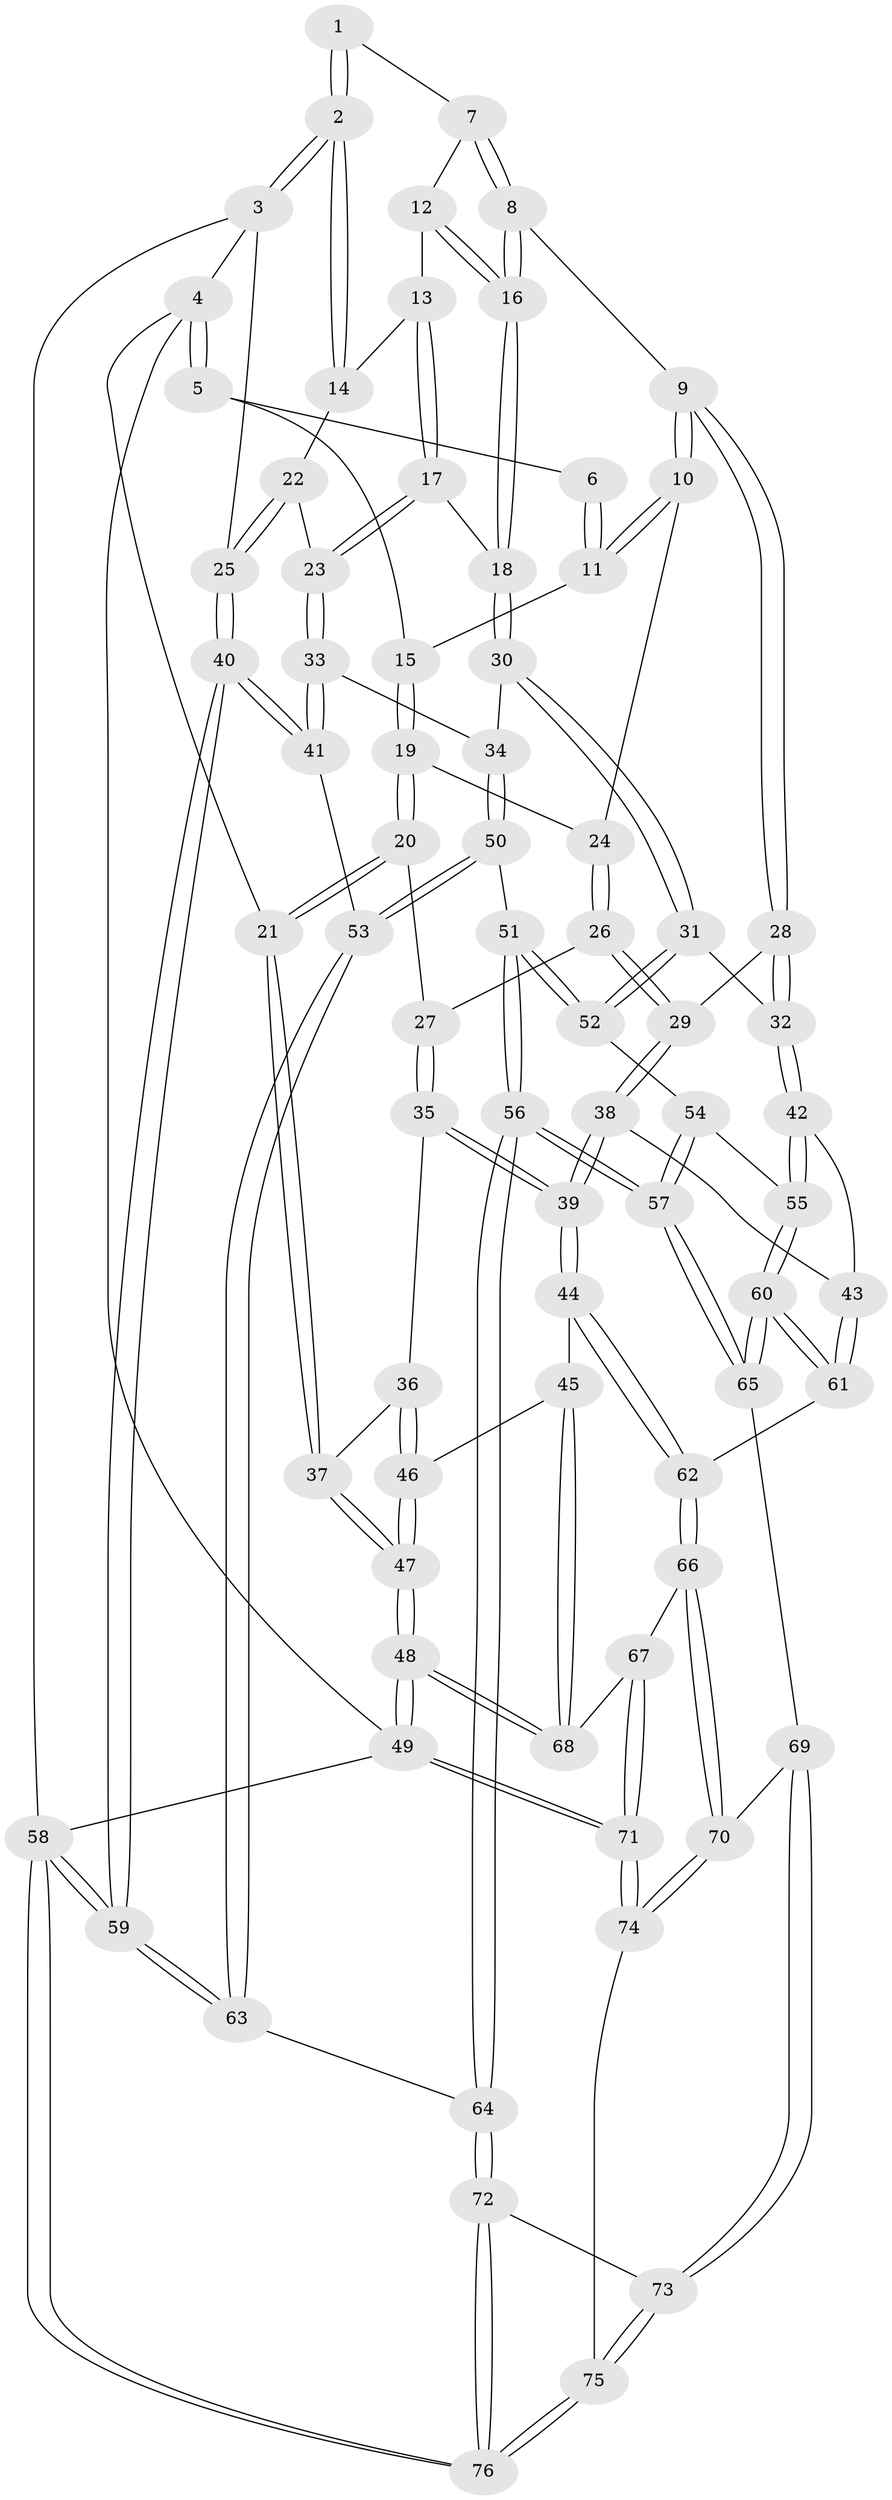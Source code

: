 // Generated by graph-tools (version 1.1) at 2025/27/03/09/25 03:27:15]
// undirected, 76 vertices, 187 edges
graph export_dot {
graph [start="1"]
  node [color=gray90,style=filled];
  1 [pos="+0.5043555924415155+0"];
  2 [pos="+1+0"];
  3 [pos="+1+0"];
  4 [pos="+0+0"];
  5 [pos="+0+0"];
  6 [pos="+0+0"];
  7 [pos="+0.5097474403682972+0"];
  8 [pos="+0.46282698540521433+0.14721702165494654"];
  9 [pos="+0.41070039958244914+0.20585680140881257"];
  10 [pos="+0.35092233158514574+0.19124569816405748"];
  11 [pos="+0.29632427160822983+0.16865082537193324"];
  12 [pos="+0.7412655054039891+0.12700579987608113"];
  13 [pos="+0.9004716169771658+0.04908212607348667"];
  14 [pos="+1+0"];
  15 [pos="+0.16507478620525173+0.1938593242599794"];
  16 [pos="+0.7006401396381421+0.27126457445576335"];
  17 [pos="+0.8249803969454161+0.3210108296604655"];
  18 [pos="+0.7084464424796786+0.2884747003843966"];
  19 [pos="+0.15263995620169243+0.21412212189011465"];
  20 [pos="+0+0.23726048372899375"];
  21 [pos="+0+0.12589626931051498"];
  22 [pos="+0.952379354587495+0.2311754513148453"];
  23 [pos="+0.8716398096881738+0.3581207385069702"];
  24 [pos="+0.16984553318213969+0.3049640102463836"];
  25 [pos="+1+0.4481979673181782"];
  26 [pos="+0.16426231021179077+0.3583738340549303"];
  27 [pos="+0.10542121550414978+0.37626539406921444"];
  28 [pos="+0.409180327215838+0.23794674603523022"];
  29 [pos="+0.2580123702015892+0.40011111199567234"];
  30 [pos="+0.5801356371871044+0.4711132648458028"];
  31 [pos="+0.5690761331987437+0.47523260801189066"];
  32 [pos="+0.5372171581676078+0.47312903379600024"];
  33 [pos="+0.9337294312698113+0.4545237361883233"];
  34 [pos="+0.7200242133581503+0.5163814975166909"];
  35 [pos="+0.0632645875886421+0.47401100643641364"];
  36 [pos="+0.012766383614652268+0.506301832647998"];
  37 [pos="+0+0.5302371506782624"];
  38 [pos="+0.30705523470976065+0.5769525210582652"];
  39 [pos="+0.28311924706647273+0.598008476306176"];
  40 [pos="+1+0.5145889058706512"];
  41 [pos="+0.9378146177777612+0.45702259376612603"];
  42 [pos="+0.42076043720697465+0.5566557409190522"];
  43 [pos="+0.36418222274021894+0.5726679224786512"];
  44 [pos="+0.27285038908772513+0.6153883510390474"];
  45 [pos="+0.20689931537389056+0.6711909163462982"];
  46 [pos="+0.13096391382020797+0.6949269574601921"];
  47 [pos="+0+1"];
  48 [pos="+0+1"];
  49 [pos="+0+1"];
  50 [pos="+0.7546357337288075+0.6714356907203333"];
  51 [pos="+0.716911752644108+0.68669887851986"];
  52 [pos="+0.6212183819411315+0.6449681604430214"];
  53 [pos="+0.7975275379033183+0.6810829791964316"];
  54 [pos="+0.6051369012489545+0.6657905829091694"];
  55 [pos="+0.5253332565261412+0.7110509736293199"];
  56 [pos="+0.6447834940531505+0.8518318771415501"];
  57 [pos="+0.6315483672301705+0.8472156778163148"];
  58 [pos="+1+1"];
  59 [pos="+1+0.8627710901254249"];
  60 [pos="+0.5158575034656397+0.7900158761482479"];
  61 [pos="+0.4521840073471601+0.7748882177980659"];
  62 [pos="+0.3679040162624521+0.7995236660243324"];
  63 [pos="+0.9146109113321237+0.8146893623904452"];
  64 [pos="+0.7002581724171884+0.9102481371060335"];
  65 [pos="+0.5467085484242707+0.8339351055314204"];
  66 [pos="+0.3399962414105345+0.8723008915575093"];
  67 [pos="+0.2712392415076506+0.8674104231705785"];
  68 [pos="+0.25893612554900103+0.8642882649859011"];
  69 [pos="+0.522614564977507+0.8604490114370288"];
  70 [pos="+0.3829601574410055+0.9266043872857583"];
  71 [pos="+0.2691836403943086+1"];
  72 [pos="+0.7001215082216254+0.9124216203028658"];
  73 [pos="+0.515770183047655+0.9837910798905876"];
  74 [pos="+0.38724356738413784+1"];
  75 [pos="+0.42408719785327575+1"];
  76 [pos="+0.7151442155306157+1"];
  1 -- 2;
  1 -- 2;
  1 -- 7;
  2 -- 3;
  2 -- 3;
  2 -- 14;
  2 -- 14;
  3 -- 4;
  3 -- 25;
  3 -- 58;
  4 -- 5;
  4 -- 5;
  4 -- 21;
  4 -- 49;
  5 -- 6;
  5 -- 15;
  6 -- 11;
  6 -- 11;
  7 -- 8;
  7 -- 8;
  7 -- 12;
  8 -- 9;
  8 -- 16;
  8 -- 16;
  9 -- 10;
  9 -- 10;
  9 -- 28;
  9 -- 28;
  10 -- 11;
  10 -- 11;
  10 -- 24;
  11 -- 15;
  12 -- 13;
  12 -- 16;
  12 -- 16;
  13 -- 14;
  13 -- 17;
  13 -- 17;
  14 -- 22;
  15 -- 19;
  15 -- 19;
  16 -- 18;
  16 -- 18;
  17 -- 18;
  17 -- 23;
  17 -- 23;
  18 -- 30;
  18 -- 30;
  19 -- 20;
  19 -- 20;
  19 -- 24;
  20 -- 21;
  20 -- 21;
  20 -- 27;
  21 -- 37;
  21 -- 37;
  22 -- 23;
  22 -- 25;
  22 -- 25;
  23 -- 33;
  23 -- 33;
  24 -- 26;
  24 -- 26;
  25 -- 40;
  25 -- 40;
  26 -- 27;
  26 -- 29;
  26 -- 29;
  27 -- 35;
  27 -- 35;
  28 -- 29;
  28 -- 32;
  28 -- 32;
  29 -- 38;
  29 -- 38;
  30 -- 31;
  30 -- 31;
  30 -- 34;
  31 -- 32;
  31 -- 52;
  31 -- 52;
  32 -- 42;
  32 -- 42;
  33 -- 34;
  33 -- 41;
  33 -- 41;
  34 -- 50;
  34 -- 50;
  35 -- 36;
  35 -- 39;
  35 -- 39;
  36 -- 37;
  36 -- 46;
  36 -- 46;
  37 -- 47;
  37 -- 47;
  38 -- 39;
  38 -- 39;
  38 -- 43;
  39 -- 44;
  39 -- 44;
  40 -- 41;
  40 -- 41;
  40 -- 59;
  40 -- 59;
  41 -- 53;
  42 -- 43;
  42 -- 55;
  42 -- 55;
  43 -- 61;
  43 -- 61;
  44 -- 45;
  44 -- 62;
  44 -- 62;
  45 -- 46;
  45 -- 68;
  45 -- 68;
  46 -- 47;
  46 -- 47;
  47 -- 48;
  47 -- 48;
  48 -- 49;
  48 -- 49;
  48 -- 68;
  48 -- 68;
  49 -- 71;
  49 -- 71;
  49 -- 58;
  50 -- 51;
  50 -- 53;
  50 -- 53;
  51 -- 52;
  51 -- 52;
  51 -- 56;
  51 -- 56;
  52 -- 54;
  53 -- 63;
  53 -- 63;
  54 -- 55;
  54 -- 57;
  54 -- 57;
  55 -- 60;
  55 -- 60;
  56 -- 57;
  56 -- 57;
  56 -- 64;
  56 -- 64;
  57 -- 65;
  57 -- 65;
  58 -- 59;
  58 -- 59;
  58 -- 76;
  58 -- 76;
  59 -- 63;
  59 -- 63;
  60 -- 61;
  60 -- 61;
  60 -- 65;
  60 -- 65;
  61 -- 62;
  62 -- 66;
  62 -- 66;
  63 -- 64;
  64 -- 72;
  64 -- 72;
  65 -- 69;
  66 -- 67;
  66 -- 70;
  66 -- 70;
  67 -- 68;
  67 -- 71;
  67 -- 71;
  69 -- 70;
  69 -- 73;
  69 -- 73;
  70 -- 74;
  70 -- 74;
  71 -- 74;
  71 -- 74;
  72 -- 73;
  72 -- 76;
  72 -- 76;
  73 -- 75;
  73 -- 75;
  74 -- 75;
  75 -- 76;
  75 -- 76;
}
